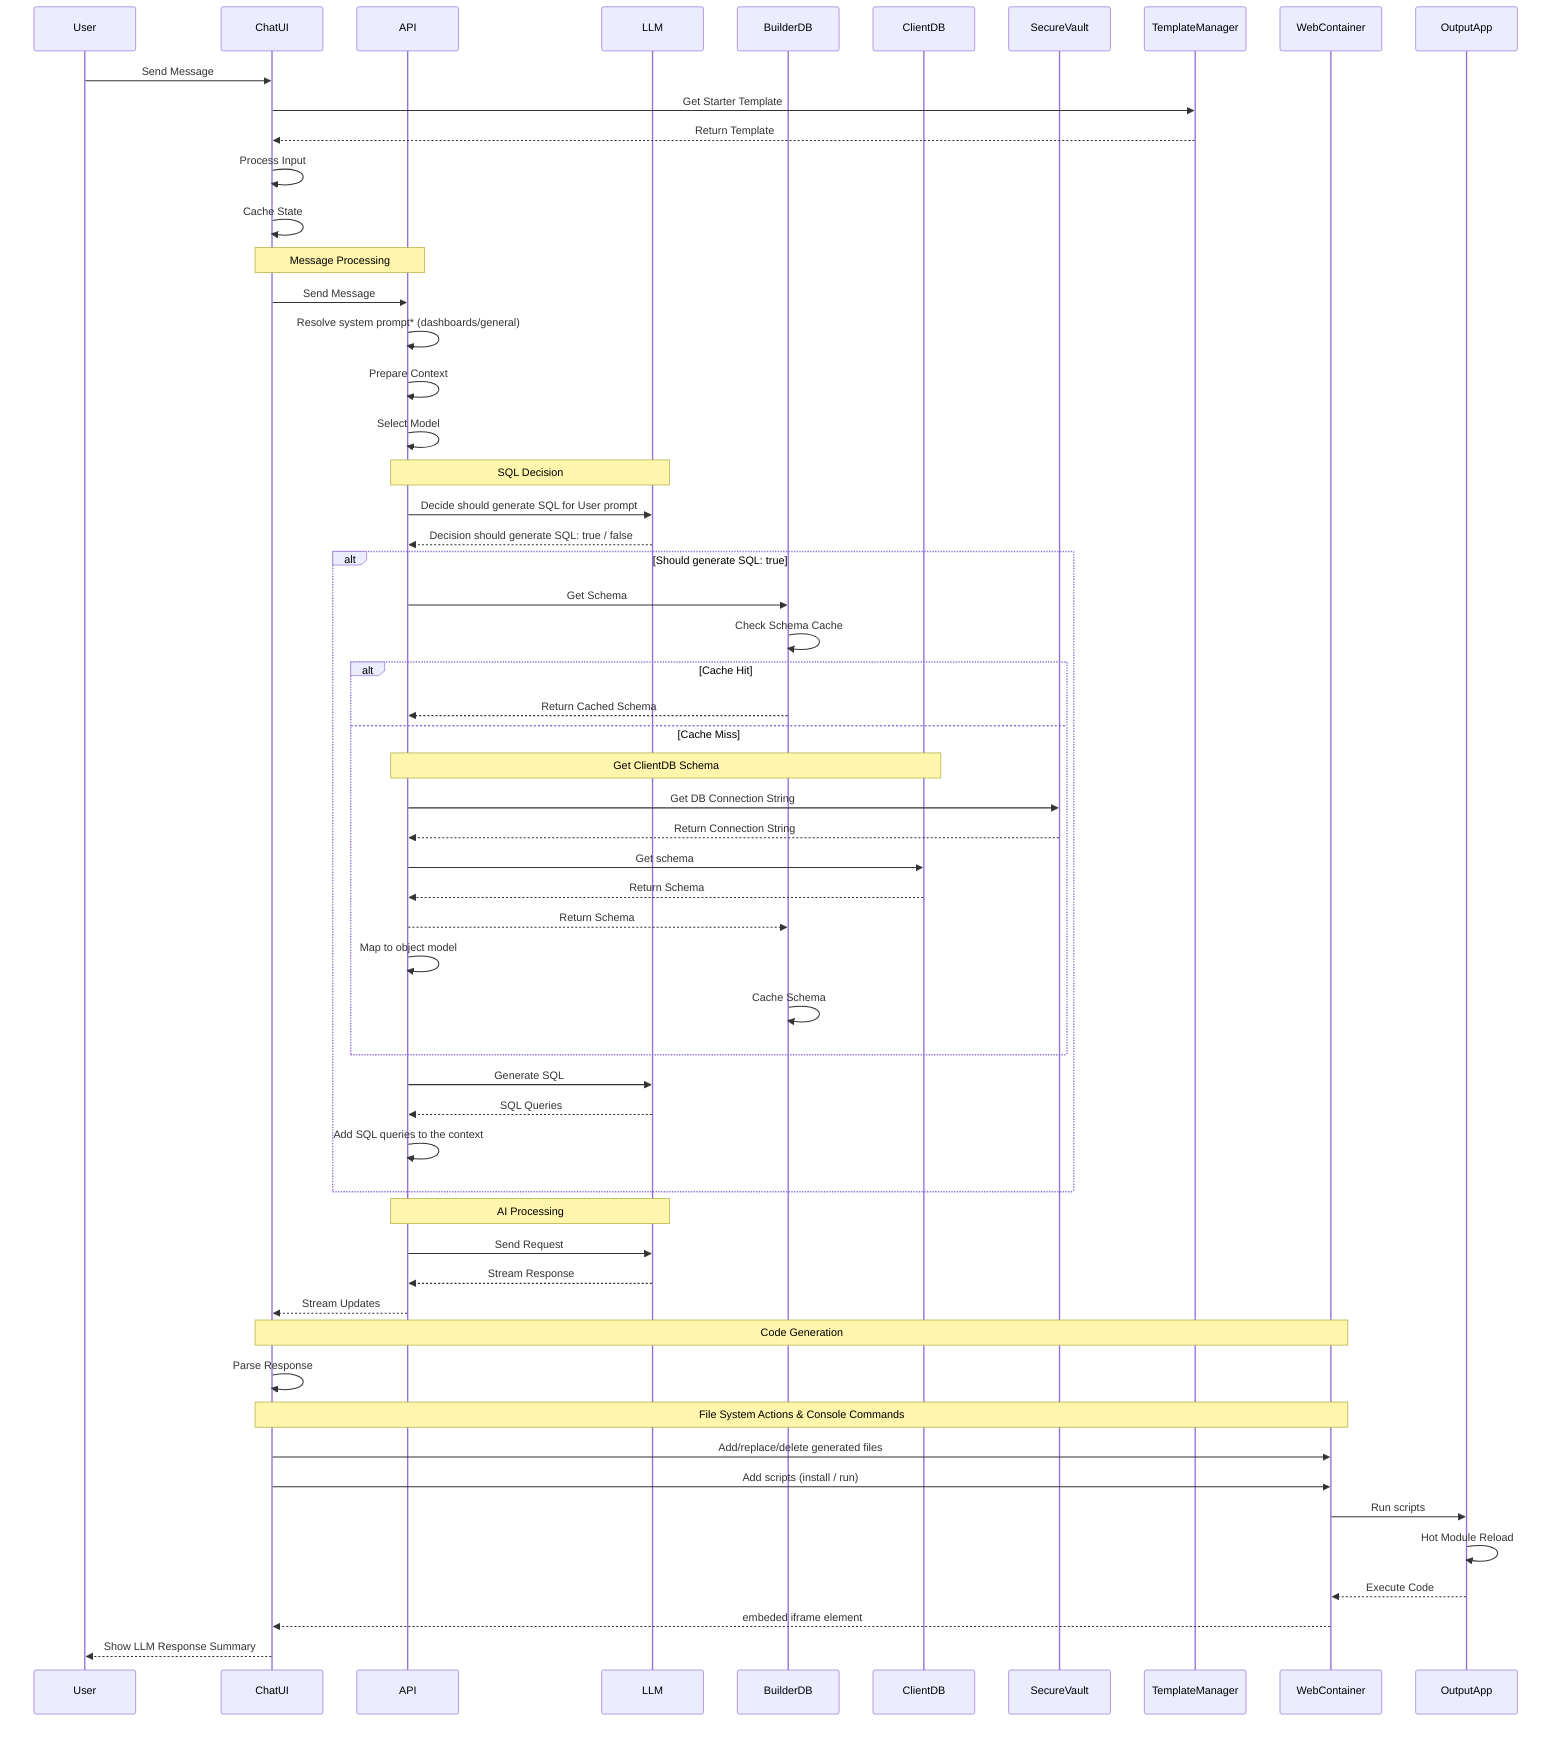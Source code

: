sequenceDiagram
    participant User
    participant ChatUI
    participant API
    participant LLM
    participant BuilderDB
    participant ClientDB
    participant SecureVault
    participant TemplateManager
    participant WebContainer
    participant OutputApp

    User->>ChatUI: Send Message

    ChatUI->>TemplateManager: Get Starter Template
    TemplateManager-->>ChatUI: Return Template

    ChatUI->>ChatUI: Process Input
    ChatUI->>ChatUI: Cache State

    Note over ChatUI,API: Message Processing
    ChatUI->>API: Send Message
    API->>API: Resolve system prompt* (dashboards/general)
    API->>API: Prepare Context
    API->>API: Select Model

    Note over API,LLM: SQL Decision
    API->>LLM: Decide should generate SQL for User prompt
    LLM-->>API: Decision should generate SQL: true / false
   
    alt Should generate SQL: true
        API->>BuilderDB: Get Schema
        BuilderDB->>BuilderDB: Check Schema Cache
        alt Cache Hit
            BuilderDB-->>API: Return Cached Schema
        else Cache Miss
            Note over API, ClientDB: Get ClientDB Schema
            API->>SecureVault: Get DB Connection String
            SecureVault-->>API: Return Connection String
            API->>ClientDB: Get schema
            ClientDB-->>API: Return Schema
            API-->>BuilderDB: Return Schema
            API->>API: Map to object model
            BuilderDB->>BuilderDB: Cache Schema
        end
        API->>LLM: Generate SQL
        LLM-->>API: SQL Queries
        API->>API: Add SQL queries to the context
    end

    Note over API,LLM: AI Processing
    API->>LLM: Send Request
    LLM-->>API: Stream Response
    API-->>ChatUI: Stream Updates

    Note over ChatUI,WebContainer: Code Generation
    ChatUI->>ChatUI: Parse Response
    Note over ChatUI, WebContainer: File System Actions & Console Commands
    ChatUI->>WebContainer: Add/replace/delete generated files
    ChatUI->>WebContainer: Add scripts (install / run)
    WebContainer->>OutputApp: Run scripts
    OutputApp->>OutputApp: Hot Module Reload
    OutputApp-->>WebContainer: Execute Code
    WebContainer-->>ChatUI: embeded iframe element

    ChatUI-->>User: Show LLM Response Summary